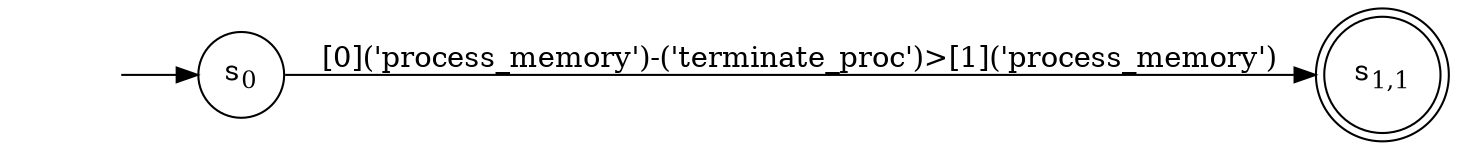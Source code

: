 digraph NFA {
    rankdir = LR;
    I [style = invis];
    I -> S0;
    S0 [label = <s<sub>0</sub>>, shape = circle];
    S1 [label = <s<sub>1,1</sub>>, shape = circle, peripheries = 2];
    S0 -> S1 [label = "[0]('process_memory')-('terminate_proc')>[1]('process_memory')"];
}
